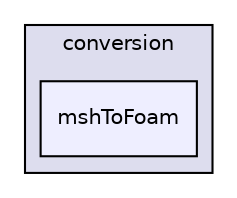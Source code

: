 digraph "applications/utilities/mesh/conversion/mshToFoam" {
  bgcolor=transparent;
  compound=true
  node [ fontsize="10", fontname="Helvetica"];
  edge [ labelfontsize="10", labelfontname="Helvetica"];
  subgraph clusterdir_5148cfe1bce83bc5fdc09a52963260a1 {
    graph [ bgcolor="#ddddee", pencolor="black", label="conversion" fontname="Helvetica", fontsize="10", URL="dir_5148cfe1bce83bc5fdc09a52963260a1.html"]
  dir_a46e8d2206e3be6c7b78fdb765edd2c0 [shape=box, label="mshToFoam", style="filled", fillcolor="#eeeeff", pencolor="black", URL="dir_a46e8d2206e3be6c7b78fdb765edd2c0.html"];
  }
}
